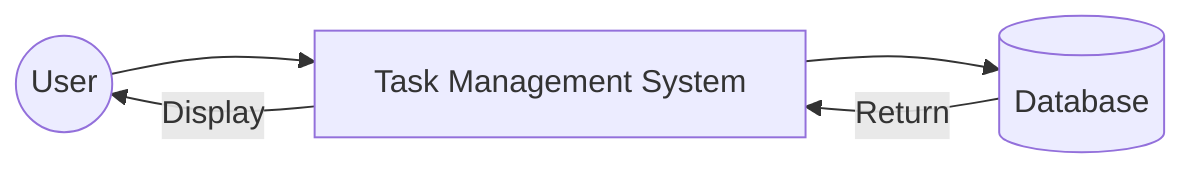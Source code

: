 flowchart LR
  User((User)) --> System[Task Management System]
  System --> DB[(Database)]
  System -->|Display| User
  DB -->|Return| System
  %% compact context diagram (horizontal)